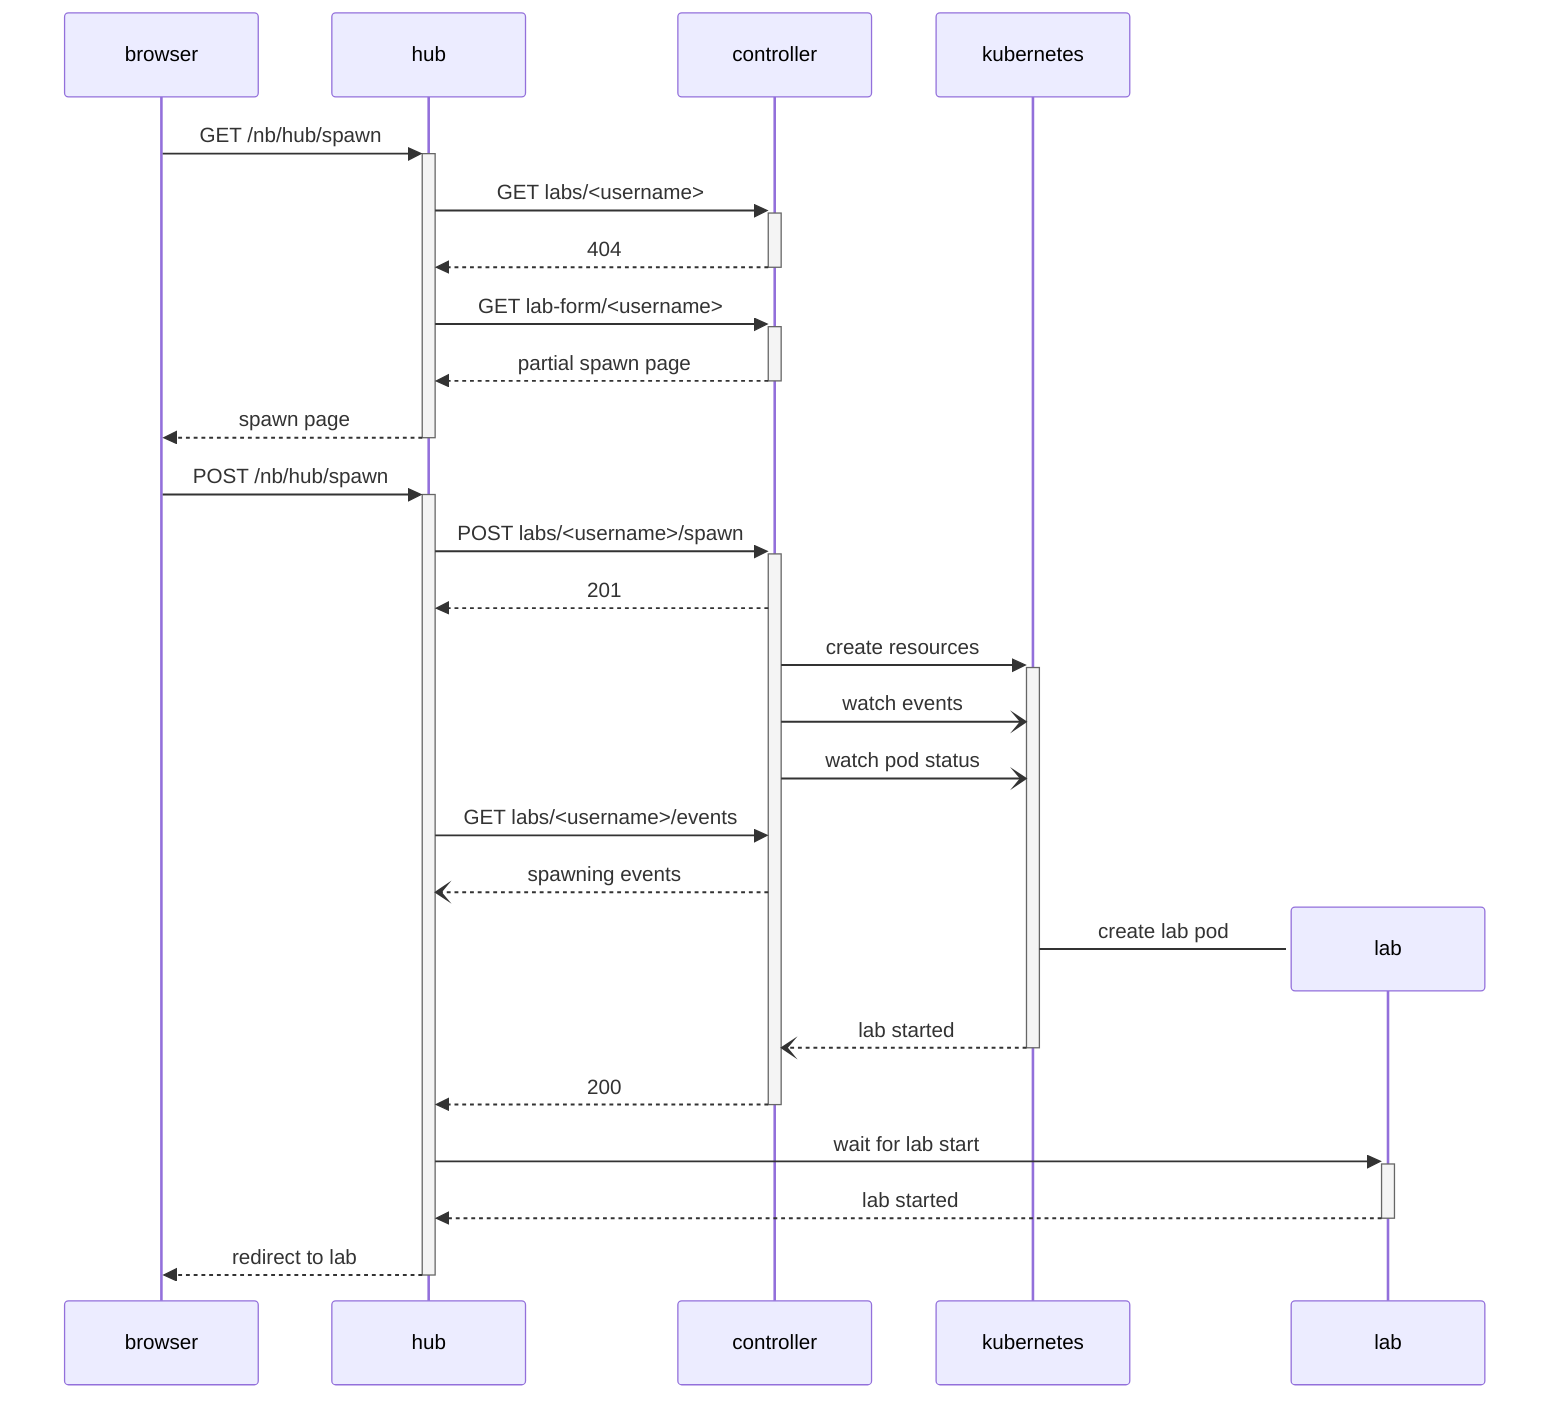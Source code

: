 sequenceDiagram
  browser->>+hub: GET /nb/hub/spawn
  hub->>+controller: GET labs/<username>
  controller-->>-hub: 404
  hub->>+controller: GET lab-form/<username>
  controller-->>-hub: partial spawn page
  hub-->>-browser: spawn page

  browser->>+hub: POST /nb/hub/spawn
  hub->>+controller: POST labs/<username>/spawn
  controller-->>hub: 201
  controller->>+kubernetes: create resources
  controller-)kubernetes: watch events
  controller-)kubernetes: watch pod status
  hub->>controller: GET labs/<username>/events
  controller--)hub: spawning events
  create participant lab
  kubernetes->lab: create lab pod
  kubernetes--)-controller: lab started
  controller-->>-hub: 200

  hub->>+lab: wait for lab start
  lab-->>-hub: lab started
  hub-->>-browser: redirect to lab